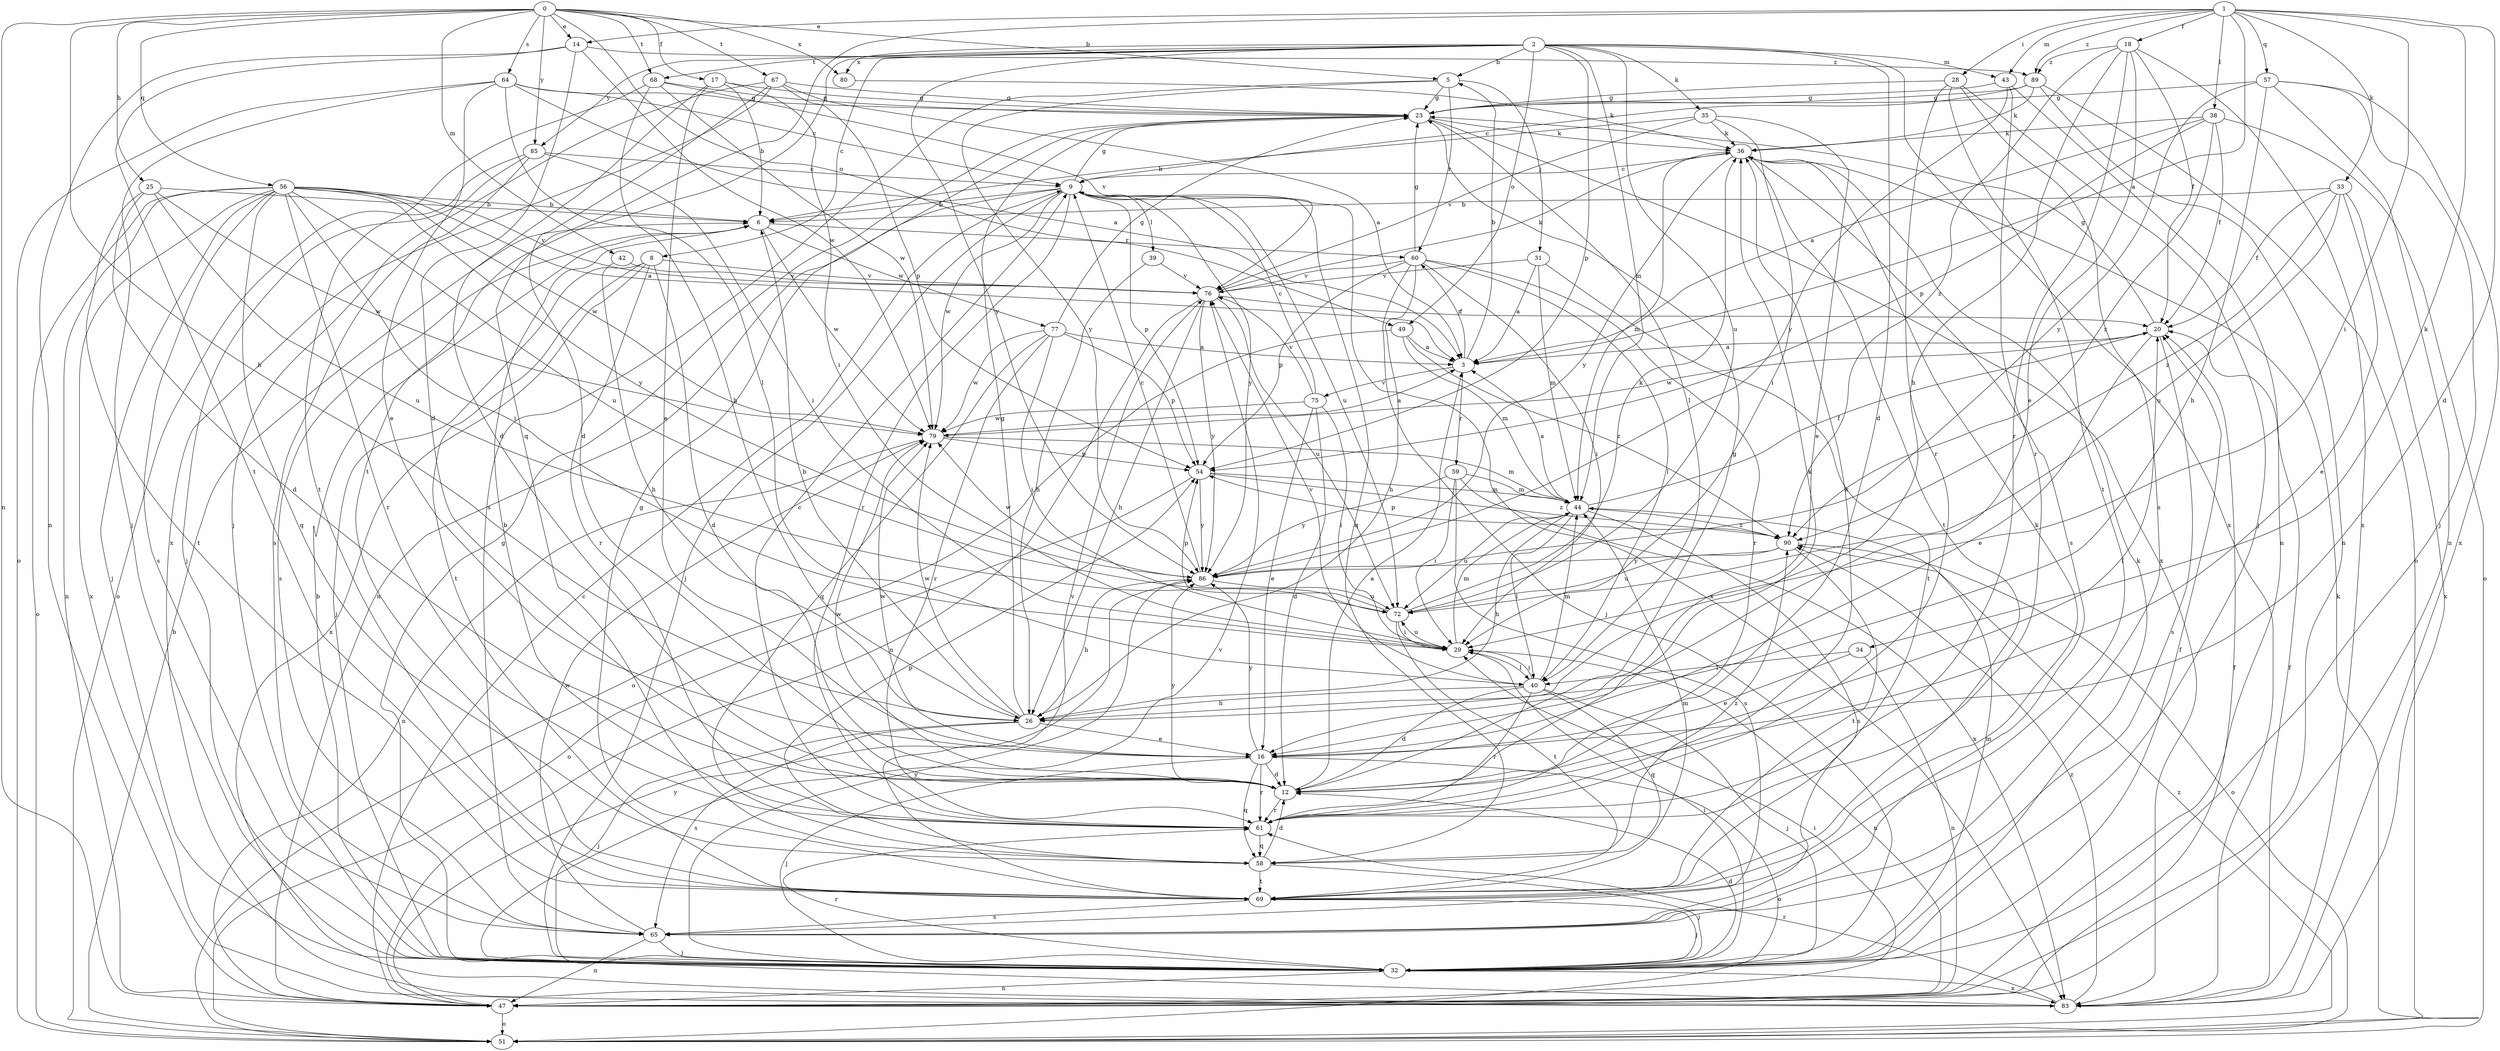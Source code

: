 strict digraph  {
0;
1;
2;
3;
5;
6;
8;
9;
12;
14;
16;
17;
18;
20;
23;
25;
26;
28;
29;
31;
32;
33;
34;
35;
36;
38;
39;
40;
42;
43;
44;
47;
49;
51;
54;
56;
57;
58;
59;
60;
61;
64;
65;
67;
68;
69;
72;
75;
76;
77;
79;
80;
83;
85;
86;
89;
90;
0 -> 5  [label=b];
0 -> 14  [label=e];
0 -> 17  [label=f];
0 -> 25  [label=h];
0 -> 26  [label=h];
0 -> 42  [label=m];
0 -> 47  [label=n];
0 -> 49  [label=o];
0 -> 56  [label=q];
0 -> 64  [label=s];
0 -> 67  [label=t];
0 -> 68  [label=t];
0 -> 80  [label=x];
0 -> 85  [label=y];
1 -> 3  [label=a];
1 -> 12  [label=d];
1 -> 14  [label=e];
1 -> 18  [label=f];
1 -> 28  [label=i];
1 -> 29  [label=i];
1 -> 33  [label=k];
1 -> 34  [label=k];
1 -> 38  [label=l];
1 -> 43  [label=m];
1 -> 57  [label=q];
1 -> 58  [label=q];
1 -> 89  [label=z];
2 -> 5  [label=b];
2 -> 8  [label=c];
2 -> 12  [label=d];
2 -> 35  [label=k];
2 -> 43  [label=m];
2 -> 44  [label=m];
2 -> 49  [label=o];
2 -> 54  [label=p];
2 -> 68  [label=t];
2 -> 69  [label=t];
2 -> 72  [label=u];
2 -> 80  [label=x];
2 -> 83  [label=x];
2 -> 85  [label=y];
2 -> 86  [label=y];
3 -> 5  [label=b];
3 -> 59  [label=r];
3 -> 60  [label=r];
3 -> 75  [label=v];
5 -> 23  [label=g];
5 -> 31  [label=j];
5 -> 60  [label=r];
5 -> 65  [label=s];
5 -> 86  [label=y];
6 -> 60  [label=r];
6 -> 65  [label=s];
6 -> 77  [label=w];
6 -> 79  [label=w];
8 -> 12  [label=d];
8 -> 32  [label=j];
8 -> 61  [label=r];
8 -> 69  [label=t];
8 -> 76  [label=v];
8 -> 83  [label=x];
9 -> 6  [label=b];
9 -> 23  [label=g];
9 -> 32  [label=j];
9 -> 39  [label=l];
9 -> 47  [label=n];
9 -> 54  [label=p];
9 -> 58  [label=q];
9 -> 61  [label=r];
9 -> 72  [label=u];
9 -> 79  [label=w];
9 -> 83  [label=x];
9 -> 86  [label=y];
12 -> 3  [label=a];
12 -> 20  [label=f];
12 -> 23  [label=g];
12 -> 36  [label=k];
12 -> 61  [label=r];
12 -> 79  [label=w];
12 -> 86  [label=y];
14 -> 12  [label=d];
14 -> 47  [label=n];
14 -> 69  [label=t];
14 -> 79  [label=w];
14 -> 89  [label=z];
16 -> 12  [label=d];
16 -> 32  [label=j];
16 -> 51  [label=o];
16 -> 58  [label=q];
16 -> 61  [label=r];
16 -> 79  [label=w];
16 -> 86  [label=y];
17 -> 6  [label=b];
17 -> 12  [label=d];
17 -> 16  [label=e];
17 -> 23  [label=g];
17 -> 29  [label=i];
18 -> 16  [label=e];
18 -> 20  [label=f];
18 -> 26  [label=h];
18 -> 61  [label=r];
18 -> 83  [label=x];
18 -> 89  [label=z];
18 -> 90  [label=z];
20 -> 3  [label=a];
20 -> 16  [label=e];
20 -> 23  [label=g];
20 -> 65  [label=s];
20 -> 79  [label=w];
23 -> 36  [label=k];
23 -> 40  [label=l];
23 -> 83  [label=x];
25 -> 6  [label=b];
25 -> 12  [label=d];
25 -> 69  [label=t];
25 -> 72  [label=u];
25 -> 79  [label=w];
26 -> 6  [label=b];
26 -> 16  [label=e];
26 -> 23  [label=g];
26 -> 32  [label=j];
26 -> 65  [label=s];
26 -> 79  [label=w];
28 -> 23  [label=g];
28 -> 32  [label=j];
28 -> 61  [label=r];
28 -> 65  [label=s];
28 -> 69  [label=t];
29 -> 40  [label=l];
29 -> 44  [label=m];
29 -> 47  [label=n];
29 -> 72  [label=u];
31 -> 3  [label=a];
31 -> 44  [label=m];
31 -> 69  [label=t];
31 -> 76  [label=v];
32 -> 6  [label=b];
32 -> 12  [label=d];
32 -> 20  [label=f];
32 -> 23  [label=g];
32 -> 29  [label=i];
32 -> 36  [label=k];
32 -> 44  [label=m];
32 -> 47  [label=n];
32 -> 61  [label=r];
32 -> 83  [label=x];
32 -> 86  [label=y];
33 -> 6  [label=b];
33 -> 16  [label=e];
33 -> 20  [label=f];
33 -> 72  [label=u];
33 -> 83  [label=x];
33 -> 90  [label=z];
34 -> 16  [label=e];
34 -> 40  [label=l];
34 -> 47  [label=n];
35 -> 6  [label=b];
35 -> 16  [label=e];
35 -> 29  [label=i];
35 -> 36  [label=k];
35 -> 76  [label=v];
36 -> 9  [label=c];
36 -> 44  [label=m];
36 -> 65  [label=s];
36 -> 69  [label=t];
36 -> 86  [label=y];
38 -> 3  [label=a];
38 -> 20  [label=f];
38 -> 36  [label=k];
38 -> 51  [label=o];
38 -> 54  [label=p];
38 -> 90  [label=z];
39 -> 26  [label=h];
39 -> 76  [label=v];
40 -> 12  [label=d];
40 -> 26  [label=h];
40 -> 29  [label=i];
40 -> 32  [label=j];
40 -> 44  [label=m];
40 -> 58  [label=q];
40 -> 61  [label=r];
40 -> 76  [label=v];
42 -> 26  [label=h];
42 -> 76  [label=v];
43 -> 23  [label=g];
43 -> 47  [label=n];
43 -> 61  [label=r];
43 -> 86  [label=y];
44 -> 3  [label=a];
44 -> 20  [label=f];
44 -> 26  [label=h];
44 -> 40  [label=l];
44 -> 65  [label=s];
44 -> 72  [label=u];
44 -> 90  [label=z];
47 -> 9  [label=c];
47 -> 20  [label=f];
47 -> 29  [label=i];
47 -> 51  [label=o];
47 -> 86  [label=y];
49 -> 3  [label=a];
49 -> 44  [label=m];
49 -> 51  [label=o];
49 -> 90  [label=z];
51 -> 6  [label=b];
51 -> 36  [label=k];
51 -> 90  [label=z];
54 -> 44  [label=m];
54 -> 51  [label=o];
54 -> 86  [label=y];
54 -> 90  [label=z];
56 -> 3  [label=a];
56 -> 6  [label=b];
56 -> 29  [label=i];
56 -> 32  [label=j];
56 -> 47  [label=n];
56 -> 51  [label=o];
56 -> 58  [label=q];
56 -> 61  [label=r];
56 -> 65  [label=s];
56 -> 72  [label=u];
56 -> 76  [label=v];
56 -> 79  [label=w];
56 -> 83  [label=x];
56 -> 86  [label=y];
57 -> 23  [label=g];
57 -> 26  [label=h];
57 -> 32  [label=j];
57 -> 47  [label=n];
57 -> 83  [label=x];
57 -> 86  [label=y];
58 -> 12  [label=d];
58 -> 32  [label=j];
58 -> 54  [label=p];
58 -> 69  [label=t];
58 -> 90  [label=z];
59 -> 29  [label=i];
59 -> 44  [label=m];
59 -> 65  [label=s];
59 -> 83  [label=x];
59 -> 86  [label=y];
60 -> 23  [label=g];
60 -> 26  [label=h];
60 -> 29  [label=i];
60 -> 32  [label=j];
60 -> 40  [label=l];
60 -> 54  [label=p];
60 -> 61  [label=r];
60 -> 76  [label=v];
61 -> 6  [label=b];
61 -> 9  [label=c];
61 -> 36  [label=k];
61 -> 58  [label=q];
64 -> 3  [label=a];
64 -> 9  [label=c];
64 -> 16  [label=e];
64 -> 23  [label=g];
64 -> 32  [label=j];
64 -> 40  [label=l];
64 -> 51  [label=o];
65 -> 32  [label=j];
65 -> 47  [label=n];
65 -> 79  [label=w];
67 -> 3  [label=a];
67 -> 12  [label=d];
67 -> 23  [label=g];
67 -> 32  [label=j];
67 -> 54  [label=p];
67 -> 83  [label=x];
68 -> 23  [label=g];
68 -> 26  [label=h];
68 -> 69  [label=t];
68 -> 76  [label=v];
68 -> 79  [label=w];
69 -> 23  [label=g];
69 -> 32  [label=j];
69 -> 36  [label=k];
69 -> 44  [label=m];
69 -> 65  [label=s];
69 -> 76  [label=v];
72 -> 29  [label=i];
72 -> 36  [label=k];
72 -> 54  [label=p];
72 -> 69  [label=t];
75 -> 9  [label=c];
75 -> 12  [label=d];
75 -> 16  [label=e];
75 -> 29  [label=i];
75 -> 76  [label=v];
75 -> 79  [label=w];
76 -> 20  [label=f];
76 -> 26  [label=h];
76 -> 36  [label=k];
76 -> 47  [label=n];
76 -> 72  [label=u];
76 -> 86  [label=y];
77 -> 3  [label=a];
77 -> 23  [label=g];
77 -> 29  [label=i];
77 -> 54  [label=p];
77 -> 58  [label=q];
77 -> 61  [label=r];
77 -> 79  [label=w];
79 -> 3  [label=a];
79 -> 44  [label=m];
79 -> 47  [label=n];
79 -> 54  [label=p];
80 -> 36  [label=k];
83 -> 20  [label=f];
83 -> 61  [label=r];
83 -> 76  [label=v];
83 -> 90  [label=z];
85 -> 9  [label=c];
85 -> 29  [label=i];
85 -> 32  [label=j];
85 -> 51  [label=o];
85 -> 65  [label=s];
86 -> 9  [label=c];
86 -> 26  [label=h];
86 -> 72  [label=u];
86 -> 79  [label=w];
89 -> 9  [label=c];
89 -> 23  [label=g];
89 -> 36  [label=k];
89 -> 47  [label=n];
89 -> 51  [label=o];
90 -> 51  [label=o];
90 -> 54  [label=p];
90 -> 69  [label=t];
90 -> 72  [label=u];
90 -> 86  [label=y];
}
